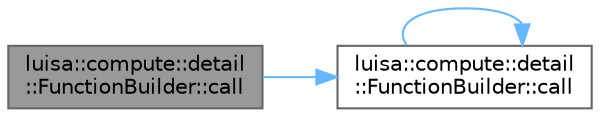 digraph "luisa::compute::detail::FunctionBuilder::call"
{
 // LATEX_PDF_SIZE
  bgcolor="transparent";
  edge [fontname=Helvetica,fontsize=10,labelfontname=Helvetica,labelfontsize=10];
  node [fontname=Helvetica,fontsize=10,shape=box,height=0.2,width=0.4];
  rankdir="LR";
  Node1 [id="Node000001",label="luisa::compute::detail\l::FunctionBuilder::call",height=0.2,width=0.4,color="gray40", fillcolor="grey60", style="filled", fontcolor="black",tooltip="Call custom function"];
  Node1 -> Node2 [id="edge1_Node000001_Node000002",color="steelblue1",style="solid",tooltip=" "];
  Node2 [id="Node000002",label="luisa::compute::detail\l::FunctionBuilder::call",height=0.2,width=0.4,color="grey40", fillcolor="white", style="filled",URL="$classluisa_1_1compute_1_1detail_1_1_function_builder.html#ab33645e2b2181284513ebb787bbdb087",tooltip="Create call expression"];
  Node2 -> Node2 [id="edge2_Node000002_Node000002",color="steelblue1",style="solid",tooltip=" "];
}
